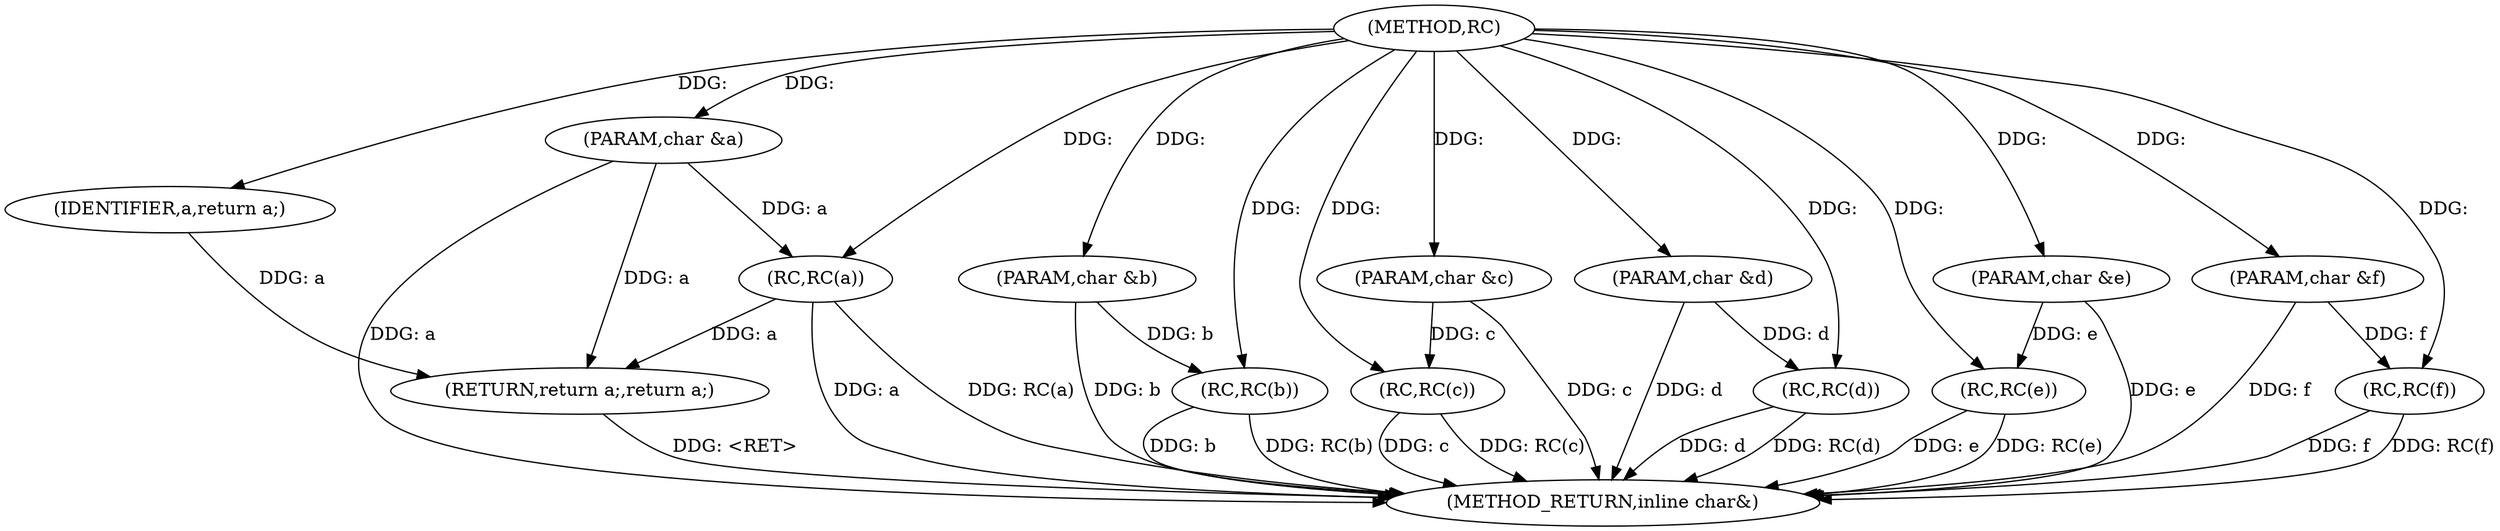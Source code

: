 digraph "RC" {  
"1000595" [label = "(METHOD,RC)" ]
"1000622" [label = "(METHOD_RETURN,inline char&)" ]
"1000596" [label = "(PARAM,char &a)" ]
"1000597" [label = "(PARAM,char &b)" ]
"1000598" [label = "(PARAM,char &c)" ]
"1000599" [label = "(PARAM,char &d)" ]
"1000600" [label = "(PARAM,char &e)" ]
"1000601" [label = "(PARAM,char &f)" ]
"1000620" [label = "(RETURN,return a;,return a;)" ]
"1000604" [label = "(RC,RC(a))" ]
"1000621" [label = "(IDENTIFIER,a,return a;)" ]
"1000607" [label = "(RC,RC(b))" ]
"1000610" [label = "(RC,RC(c))" ]
"1000613" [label = "(RC,RC(d))" ]
"1000616" [label = "(RC,RC(e))" ]
"1000618" [label = "(RC,RC(f))" ]
  "1000620" -> "1000622"  [ label = "DDG: <RET>"] 
  "1000596" -> "1000622"  [ label = "DDG: a"] 
  "1000597" -> "1000622"  [ label = "DDG: b"] 
  "1000598" -> "1000622"  [ label = "DDG: c"] 
  "1000599" -> "1000622"  [ label = "DDG: d"] 
  "1000600" -> "1000622"  [ label = "DDG: e"] 
  "1000601" -> "1000622"  [ label = "DDG: f"] 
  "1000604" -> "1000622"  [ label = "DDG: a"] 
  "1000604" -> "1000622"  [ label = "DDG: RC(a)"] 
  "1000607" -> "1000622"  [ label = "DDG: b"] 
  "1000607" -> "1000622"  [ label = "DDG: RC(b)"] 
  "1000610" -> "1000622"  [ label = "DDG: c"] 
  "1000610" -> "1000622"  [ label = "DDG: RC(c)"] 
  "1000613" -> "1000622"  [ label = "DDG: d"] 
  "1000613" -> "1000622"  [ label = "DDG: RC(d)"] 
  "1000616" -> "1000622"  [ label = "DDG: e"] 
  "1000616" -> "1000622"  [ label = "DDG: RC(e)"] 
  "1000618" -> "1000622"  [ label = "DDG: f"] 
  "1000618" -> "1000622"  [ label = "DDG: RC(f)"] 
  "1000595" -> "1000596"  [ label = "DDG: "] 
  "1000595" -> "1000597"  [ label = "DDG: "] 
  "1000595" -> "1000598"  [ label = "DDG: "] 
  "1000595" -> "1000599"  [ label = "DDG: "] 
  "1000595" -> "1000600"  [ label = "DDG: "] 
  "1000595" -> "1000601"  [ label = "DDG: "] 
  "1000621" -> "1000620"  [ label = "DDG: a"] 
  "1000604" -> "1000620"  [ label = "DDG: a"] 
  "1000596" -> "1000620"  [ label = "DDG: a"] 
  "1000595" -> "1000621"  [ label = "DDG: "] 
  "1000596" -> "1000604"  [ label = "DDG: a"] 
  "1000595" -> "1000604"  [ label = "DDG: "] 
  "1000597" -> "1000607"  [ label = "DDG: b"] 
  "1000595" -> "1000607"  [ label = "DDG: "] 
  "1000598" -> "1000610"  [ label = "DDG: c"] 
  "1000595" -> "1000610"  [ label = "DDG: "] 
  "1000599" -> "1000613"  [ label = "DDG: d"] 
  "1000595" -> "1000613"  [ label = "DDG: "] 
  "1000600" -> "1000616"  [ label = "DDG: e"] 
  "1000595" -> "1000616"  [ label = "DDG: "] 
  "1000601" -> "1000618"  [ label = "DDG: f"] 
  "1000595" -> "1000618"  [ label = "DDG: "] 
}
